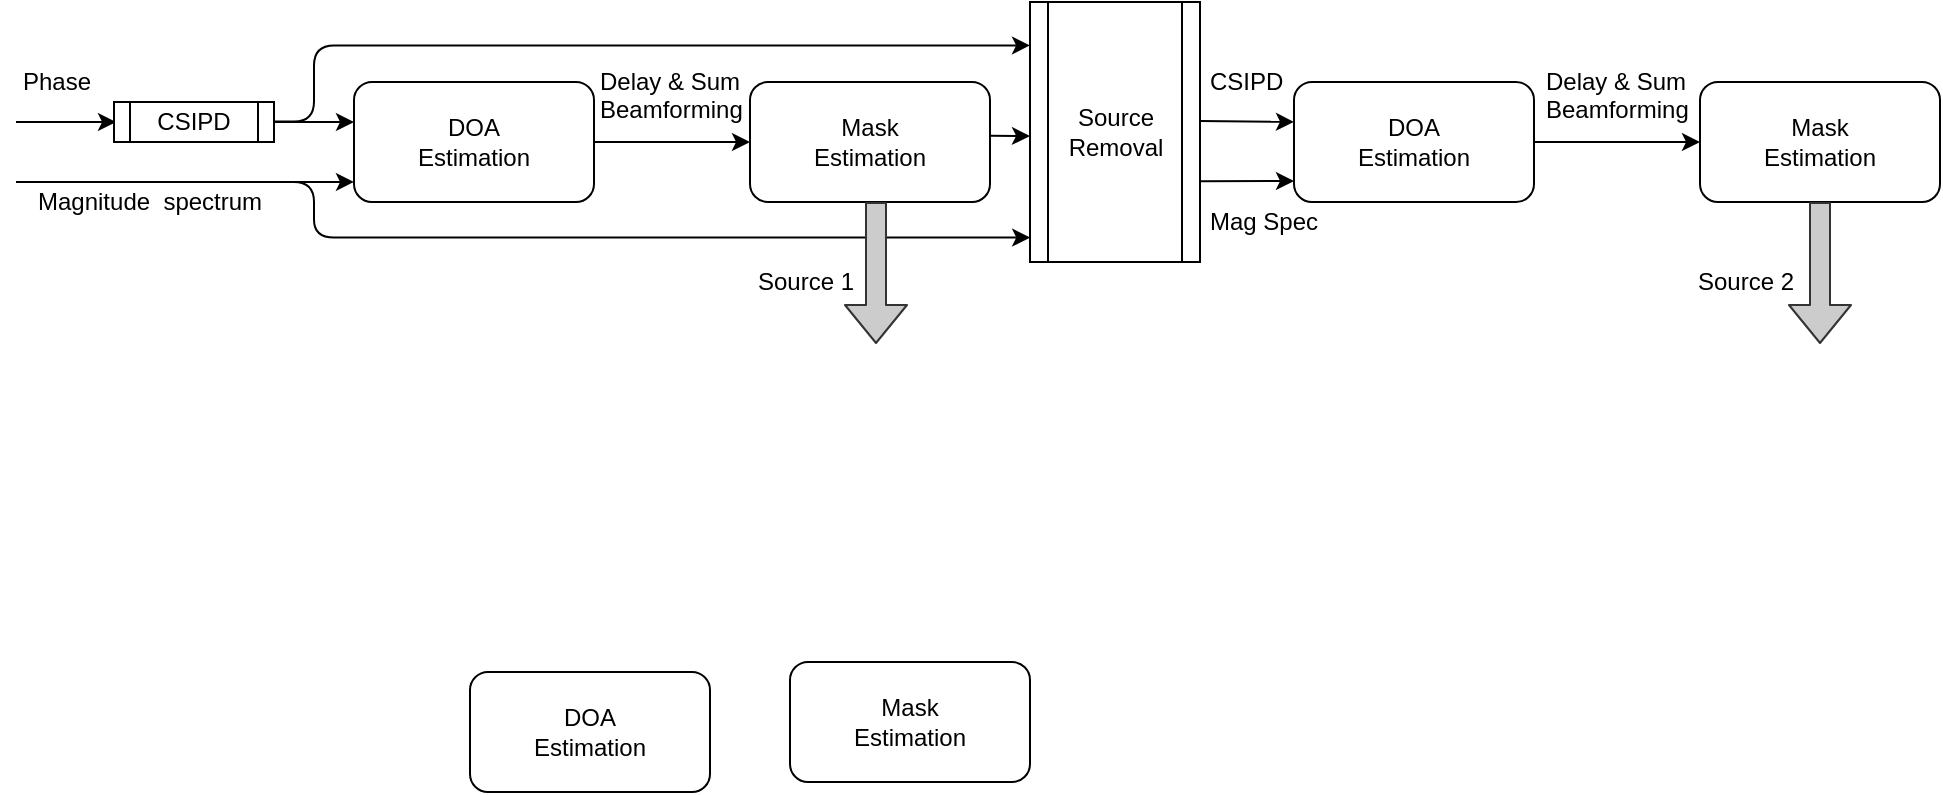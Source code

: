 <mxfile version="12.1.0" type="github" pages="1"><diagram id="od8Y8C4DSqS_Qob8x_1s" name="Page-1"><mxGraphModel dx="1087" dy="659" grid="1" gridSize="10" guides="1" tooltips="1" connect="1" arrows="1" fold="1" page="1" pageScale="1" pageWidth="1169" pageHeight="827" math="0" shadow="0"><root><mxCell id="0"/><mxCell id="1" parent="0"/><mxCell id="fAk3uDWp7C3FxuoYsQkG-1" value="&lt;div&gt;DOA&lt;/div&gt;&lt;div&gt;Estimation&lt;br&gt;&lt;/div&gt;" style="rounded=1;whiteSpace=wrap;html=1;" parent="1" vertex="1"><mxGeometry x="190" y="160" width="120" height="60" as="geometry"/></mxCell><mxCell id="fAk3uDWp7C3FxuoYsQkG-2" value="&lt;div&gt;Mask&lt;/div&gt;&lt;div&gt;Estimation&lt;/div&gt;" style="rounded=1;whiteSpace=wrap;html=1;" parent="1" vertex="1"><mxGeometry x="388" y="160" width="120" height="60" as="geometry"/></mxCell><mxCell id="fAk3uDWp7C3FxuoYsQkG-3" value="&lt;div&gt;DOA&lt;/div&gt;&lt;div&gt;Estimation&lt;br&gt;&lt;/div&gt;" style="rounded=1;whiteSpace=wrap;html=1;" parent="1" vertex="1"><mxGeometry x="248" y="455" width="120" height="60" as="geometry"/></mxCell><mxCell id="fAk3uDWp7C3FxuoYsQkG-4" value="&lt;div&gt;Mask&lt;/div&gt;&lt;div&gt;Estimation&lt;/div&gt;" style="rounded=1;whiteSpace=wrap;html=1;" parent="1" vertex="1"><mxGeometry x="408" y="450" width="120" height="60" as="geometry"/></mxCell><mxCell id="fAk3uDWp7C3FxuoYsQkG-11" value="&lt;div&gt;Delay &amp;amp; Sum&lt;/div&gt;&lt;div&gt;Beamforming&lt;br&gt;&lt;/div&gt;" style="text;html=1;resizable=0;points=[];autosize=1;align=left;verticalAlign=top;spacingTop=-4;" parent="1" vertex="1"><mxGeometry x="311" y="150" width="80" height="30" as="geometry"/></mxCell><mxCell id="fAk3uDWp7C3FxuoYsQkG-16" value="" style="endArrow=classic;html=1;" parent="1" edge="1"><mxGeometry width="50" height="50" relative="1" as="geometry"><mxPoint x="21" y="180" as="sourcePoint"/><mxPoint x="71" y="180" as="targetPoint"/></mxGeometry></mxCell><mxCell id="fAk3uDWp7C3FxuoYsQkG-18" value="Phase" style="text;html=1;resizable=0;points=[];align=center;verticalAlign=middle;labelBackgroundColor=#ffffff;" parent="fAk3uDWp7C3FxuoYsQkG-16" vertex="1" connectable="0"><mxGeometry x="-0.419" relative="1" as="geometry"><mxPoint x="5.5" y="-20" as="offset"/></mxGeometry></mxCell><mxCell id="fAk3uDWp7C3FxuoYsQkG-17" value="" style="endArrow=classic;html=1;entryX=0;entryY=0.833;entryDx=0;entryDy=0;entryPerimeter=0;" parent="1" target="fAk3uDWp7C3FxuoYsQkG-1" edge="1"><mxGeometry width="50" height="50" relative="1" as="geometry"><mxPoint x="21" y="210" as="sourcePoint"/><mxPoint x="71" y="210" as="targetPoint"/></mxGeometry></mxCell><mxCell id="fAk3uDWp7C3FxuoYsQkG-23" style="edgeStyle=orthogonalEdgeStyle;rounded=0;orthogonalLoop=1;jettySize=auto;html=1;" parent="1" source="fAk3uDWp7C3FxuoYsQkG-22" edge="1"><mxGeometry relative="1" as="geometry"><mxPoint x="190" y="180" as="targetPoint"/></mxGeometry></mxCell><mxCell id="fAk3uDWp7C3FxuoYsQkG-22" value="&lt;div&gt;CSIPD&lt;br&gt;&lt;/div&gt;" style="shape=process;whiteSpace=wrap;html=1;backgroundOutline=1;" parent="1" vertex="1"><mxGeometry x="70" y="170" width="80" height="20" as="geometry"/></mxCell><mxCell id="fAk3uDWp7C3FxuoYsQkG-24" value="Magnitude&amp;nbsp; spectrum" style="text;html=1;resizable=0;points=[];autosize=1;align=left;verticalAlign=top;spacingTop=-4;" parent="1" vertex="1"><mxGeometry x="30" y="210" width="130" height="20" as="geometry"/></mxCell><mxCell id="fAk3uDWp7C3FxuoYsQkG-25" value="" style="endArrow=classic;html=1;exitX=1;exitY=0.5;exitDx=0;exitDy=0;entryX=0;entryY=0.5;entryDx=0;entryDy=0;" parent="1" source="fAk3uDWp7C3FxuoYsQkG-1" target="fAk3uDWp7C3FxuoYsQkG-2" edge="1"><mxGeometry width="50" height="50" relative="1" as="geometry"><mxPoint x="320" y="230" as="sourcePoint"/><mxPoint x="370" y="180" as="targetPoint"/></mxGeometry></mxCell><mxCell id="fAk3uDWp7C3FxuoYsQkG-26" value="" style="edgeStyle=elbowEdgeStyle;elbow=horizontal;endArrow=classic;html=1;exitX=1.021;exitY=0.067;exitDx=0;exitDy=0;exitPerimeter=0;entryX=0;entryY=0.167;entryDx=0;entryDy=0;entryPerimeter=0;" parent="1" target="fAk3uDWp7C3FxuoYsQkG-27" edge="1"><mxGeometry width="50" height="50" relative="1" as="geometry"><mxPoint x="150.182" y="179.81" as="sourcePoint"/><mxPoint x="568.5" y="128.5" as="targetPoint"/><Array as="points"><mxPoint x="170" y="160"/><mxPoint x="178.5" y="138.5"/></Array></mxGeometry></mxCell><mxCell id="fAk3uDWp7C3FxuoYsQkG-27" value="&lt;div&gt;Source&lt;/div&gt;&lt;div&gt;Removal&lt;br&gt;&lt;/div&gt;" style="shape=process;whiteSpace=wrap;html=1;backgroundOutline=1;" parent="1" vertex="1"><mxGeometry x="528" y="120" width="85" height="130" as="geometry"/></mxCell><mxCell id="fAk3uDWp7C3FxuoYsQkG-28" value="" style="edgeStyle=elbowEdgeStyle;elbow=horizontal;endArrow=classic;html=1;exitX=0.82;exitY=-0.003;exitDx=0;exitDy=0;exitPerimeter=0;entryX=0.001;entryY=0.906;entryDx=0;entryDy=0;entryPerimeter=0;" parent="1" source="fAk3uDWp7C3FxuoYsQkG-24" target="fAk3uDWp7C3FxuoYsQkG-27" edge="1"><mxGeometry width="50" height="50" relative="1" as="geometry"><mxPoint x="145.667" y="210.333" as="sourcePoint"/><mxPoint x="560" y="237" as="targetPoint"/><Array as="points"><mxPoint x="170" y="230"/><mxPoint x="150" y="210"/><mxPoint x="169" y="220"/></Array></mxGeometry></mxCell><mxCell id="fAk3uDWp7C3FxuoYsQkG-29" value="&lt;div&gt;DOA&lt;/div&gt;&lt;div&gt;Estimation&lt;br&gt;&lt;/div&gt;" style="rounded=1;whiteSpace=wrap;html=1;" parent="1" vertex="1"><mxGeometry x="660" y="160" width="120" height="60" as="geometry"/></mxCell><mxCell id="fAk3uDWp7C3FxuoYsQkG-30" value="&lt;div&gt;Mask&lt;/div&gt;&lt;div&gt;Estimation&lt;/div&gt;" style="rounded=1;whiteSpace=wrap;html=1;" parent="1" vertex="1"><mxGeometry x="863" y="160" width="120" height="60" as="geometry"/></mxCell><mxCell id="fAk3uDWp7C3FxuoYsQkG-31" value="&lt;div&gt;Delay &amp;amp; Sum&lt;/div&gt;&lt;div&gt;Beamforming&lt;br&gt;&lt;/div&gt;" style="text;html=1;resizable=0;points=[];autosize=1;align=left;verticalAlign=top;spacingTop=-4;" parent="1" vertex="1"><mxGeometry x="784" y="150" width="80" height="30" as="geometry"/></mxCell><mxCell id="fAk3uDWp7C3FxuoYsQkG-32" value="" style="endArrow=classic;html=1;exitX=1;exitY=0.5;exitDx=0;exitDy=0;entryX=0;entryY=0.5;entryDx=0;entryDy=0;" parent="1" source="fAk3uDWp7C3FxuoYsQkG-29" target="fAk3uDWp7C3FxuoYsQkG-30" edge="1"><mxGeometry width="50" height="50" relative="1" as="geometry"><mxPoint x="790" y="230" as="sourcePoint"/><mxPoint x="840" y="180" as="targetPoint"/></mxGeometry></mxCell><mxCell id="BpN_kunuUldj0sohHr4y-5" value="" style="endArrow=classic;html=1;entryX=0;entryY=0.333;entryDx=0;entryDy=0;entryPerimeter=0;" edge="1" parent="1" target="fAk3uDWp7C3FxuoYsQkG-29"><mxGeometry width="50" height="50" relative="1" as="geometry"><mxPoint x="613" y="179.5" as="sourcePoint"/><mxPoint x="650" y="180" as="targetPoint"/></mxGeometry></mxCell><mxCell id="BpN_kunuUldj0sohHr4y-8" value="" style="endArrow=classic;html=1;exitX=1.007;exitY=0.689;exitDx=0;exitDy=0;exitPerimeter=0;entryX=0;entryY=0.825;entryDx=0;entryDy=0;entryPerimeter=0;" edge="1" parent="1" target="fAk3uDWp7C3FxuoYsQkG-29"><mxGeometry width="50" height="50" relative="1" as="geometry"><mxPoint x="612.595" y="209.57" as="sourcePoint"/><mxPoint x="649" y="209.5" as="targetPoint"/></mxGeometry></mxCell><mxCell id="BpN_kunuUldj0sohHr4y-9" value="CSIPD" style="text;html=1;resizable=0;points=[];autosize=1;align=left;verticalAlign=top;spacingTop=-4;" vertex="1" parent="1"><mxGeometry x="616" y="150" width="50" height="20" as="geometry"/></mxCell><mxCell id="BpN_kunuUldj0sohHr4y-11" value="" style="endArrow=classic;html=1;exitX=1.003;exitY=0.448;exitDx=0;exitDy=0;exitPerimeter=0;" edge="1" parent="1" source="fAk3uDWp7C3FxuoYsQkG-2"><mxGeometry width="50" height="50" relative="1" as="geometry"><mxPoint x="490" y="230" as="sourcePoint"/><mxPoint x="528" y="187" as="targetPoint"/></mxGeometry></mxCell><mxCell id="BpN_kunuUldj0sohHr4y-12" value="Mag Spec" style="text;html=1;resizable=0;points=[];autosize=1;align=left;verticalAlign=top;spacingTop=-4;" vertex="1" parent="1"><mxGeometry x="616" y="220" width="70" height="20" as="geometry"/></mxCell><mxCell id="BpN_kunuUldj0sohHr4y-13" value="" style="shape=flexArrow;endArrow=classic;html=1;exitX=0.45;exitY=0.999;exitDx=0;exitDy=0;exitPerimeter=0;fillColor=#CCCCCC;strokeColor=#333333;" edge="1" parent="1"><mxGeometry width="50" height="50" relative="1" as="geometry"><mxPoint x="451" y="219.94" as="sourcePoint"/><mxPoint x="451" y="291" as="targetPoint"/></mxGeometry></mxCell><mxCell id="BpN_kunuUldj0sohHr4y-14" value="" style="shape=flexArrow;endArrow=classic;html=1;exitX=0.45;exitY=0.999;exitDx=0;exitDy=0;exitPerimeter=0;fillColor=#CCCCCC;strokeColor=#333333;" edge="1" parent="1"><mxGeometry width="50" height="50" relative="1" as="geometry"><mxPoint x="923" y="219.94" as="sourcePoint"/><mxPoint x="923" y="291" as="targetPoint"/></mxGeometry></mxCell><mxCell id="BpN_kunuUldj0sohHr4y-15" value="&lt;div&gt;Source 1&lt;/div&gt;&lt;div&gt;&lt;br&gt;&lt;/div&gt;" style="text;html=1;resizable=0;points=[];autosize=1;align=left;verticalAlign=top;spacingTop=-4;" vertex="1" parent="1"><mxGeometry x="390" y="250" width="60" height="30" as="geometry"/></mxCell><mxCell id="BpN_kunuUldj0sohHr4y-16" value="&lt;div&gt;Source 2&lt;br&gt;&lt;/div&gt;" style="text;html=1;resizable=0;points=[];autosize=1;align=left;verticalAlign=top;spacingTop=-4;" vertex="1" parent="1"><mxGeometry x="860" y="250" width="60" height="20" as="geometry"/></mxCell></root></mxGraphModel></diagram></mxfile>